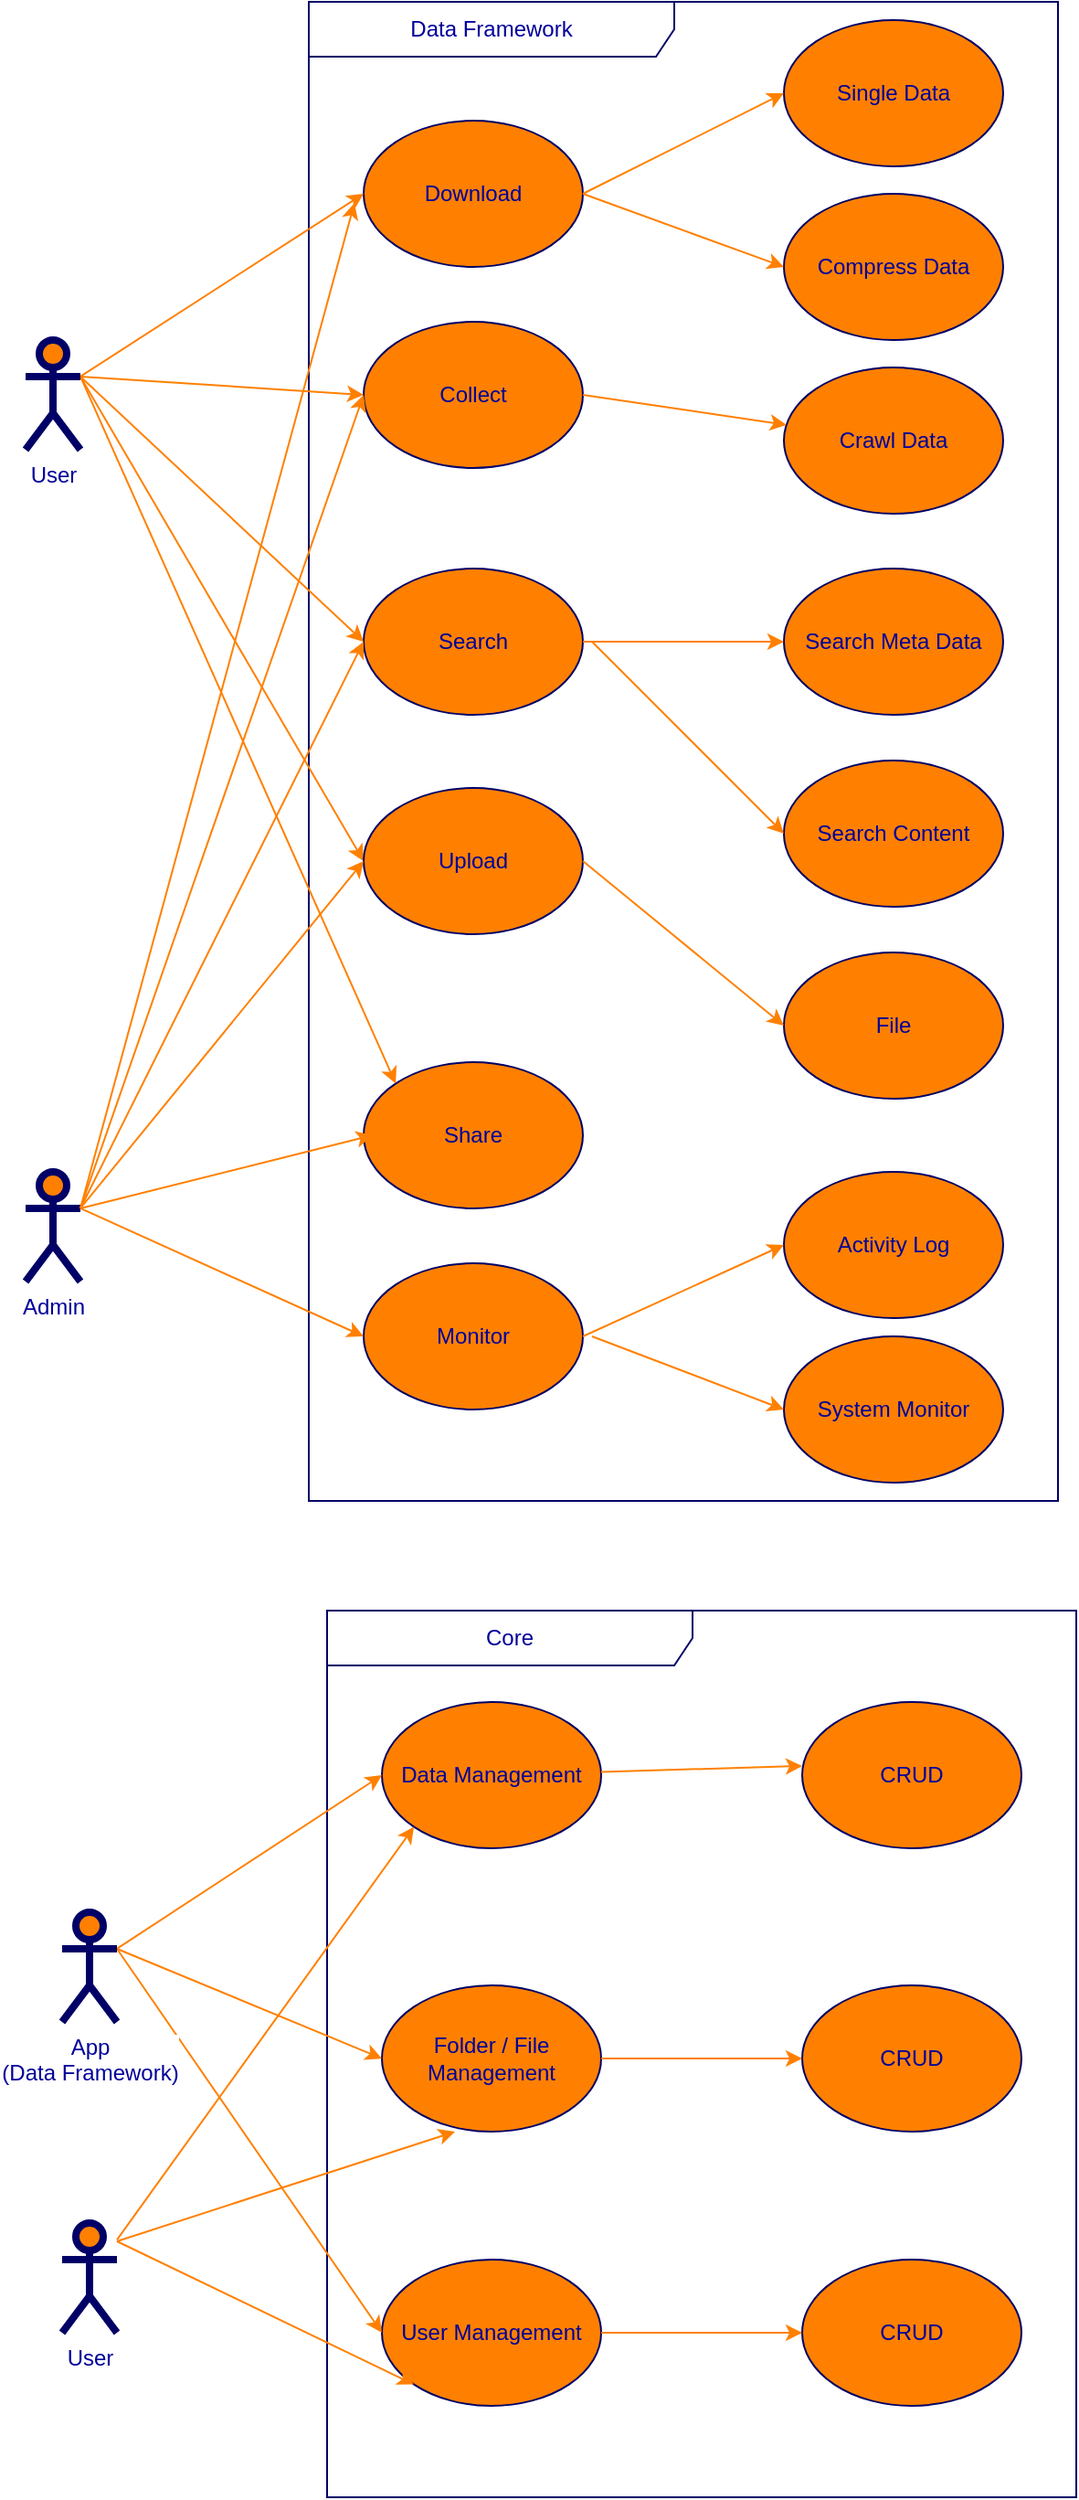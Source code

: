 <mxfile version="20.0.4" type="device"><diagram id="1cee9afd-dcdd-cf27-cb82-50d77dad4855" name="Page-1"><mxGraphModel dx="2844" dy="1588" grid="1" gridSize="10" guides="1" tooltips="1" connect="1" arrows="1" fold="1" page="1" pageScale="1" pageWidth="850" pageHeight="1100" math="0" shadow="0"><root><mxCell id="0"/><mxCell id="1" parent="0"/><mxCell id="c1cb8d76720eaeb-22" value="Data Framework" style="shape=umlFrame;whiteSpace=wrap;html=1;strokeWidth=1;fillColor=none;width=200;height=30;fontColor=#000099;strokeColor=#000066;" parent="1" vertex="1"><mxGeometry x="293" y="285" width="410" height="820" as="geometry"/></mxCell><mxCell id="c1cb8d76720eaeb-1" value="Download" style="ellipse;whiteSpace=wrap;html=1;fillColor=#FF8000;strokeColor=#000066;fontColor=#000099;" parent="1" vertex="1"><mxGeometry x="323" y="350" width="120" height="80" as="geometry"/></mxCell><mxCell id="c1cb8d76720eaeb-2" value="Collect" style="ellipse;whiteSpace=wrap;html=1;fillColor=#FF8000;strokeColor=#000066;fontColor=#000099;" parent="1" vertex="1"><mxGeometry x="323" y="460" width="120" height="80" as="geometry"/></mxCell><mxCell id="c1cb8d76720eaeb-3" value="Search" style="ellipse;whiteSpace=wrap;html=1;fillColor=#FF8000;strokeColor=#000066;fontColor=#000099;" parent="1" vertex="1"><mxGeometry x="323" y="595" width="120" height="80" as="geometry"/></mxCell><mxCell id="c1cb8d76720eaeb-4" value="Compress Data" style="ellipse;whiteSpace=wrap;html=1;fillColor=#FF8000;strokeColor=#000066;fontColor=#000099;" parent="1" vertex="1"><mxGeometry x="553" y="390" width="120" height="80" as="geometry"/></mxCell><mxCell id="c1cb8d76720eaeb-5" value="Single Data" style="ellipse;whiteSpace=wrap;html=1;fillColor=#FF8000;strokeColor=#000066;fontColor=#000099;" parent="1" vertex="1"><mxGeometry x="553" y="295" width="120" height="80" as="geometry"/></mxCell><mxCell id="c1cb8d76720eaeb-7" value="Share" style="ellipse;whiteSpace=wrap;html=1;fillColor=#FF8000;strokeColor=#000066;fontColor=#000099;" parent="1" vertex="1"><mxGeometry x="323" y="865" width="120" height="80" as="geometry"/></mxCell><mxCell id="c1cb8d76720eaeb-8" value="Crawl Data" style="ellipse;whiteSpace=wrap;html=1;fillColor=#FF8000;strokeColor=#000066;fontColor=#000099;" parent="1" vertex="1"><mxGeometry x="553" y="485" width="120" height="80" as="geometry"/></mxCell><mxCell id="c1cb8d76720eaeb-9" value="Search Content" style="ellipse;whiteSpace=wrap;html=1;fillColor=#FF8000;strokeColor=#000066;fontColor=#000099;" parent="1" vertex="1"><mxGeometry x="553" y="700" width="120" height="80" as="geometry"/></mxCell><mxCell id="c1cb8d76720eaeb-10" style="html=1;exitX=1;exitY=0.333;exitPerimeter=0;entryX=0;entryY=0.5;jettySize=auto;orthogonalLoop=1;fillColor=#f8cecc;strokeColor=#FF8000;curved=1;fontColor=#000099;" parent="1" source="c1cb8d76720eaeb-15" target="c1cb8d76720eaeb-1" edge="1"><mxGeometry relative="1" as="geometry"/></mxCell><mxCell id="c1cb8d76720eaeb-11" style="html=1;exitX=1;exitY=0.333;exitPerimeter=0;entryX=0;entryY=0.5;jettySize=auto;orthogonalLoop=1;curved=1;fontColor=#000099;strokeColor=#FF8000;" parent="1" source="c1cb8d76720eaeb-15" target="c1cb8d76720eaeb-2" edge="1"><mxGeometry relative="1" as="geometry"/></mxCell><mxCell id="c1cb8d76720eaeb-12" style="rounded=0;html=1;exitX=1;exitY=0.333;exitPerimeter=0;entryX=0;entryY=0.5;jettySize=auto;orthogonalLoop=1;fontColor=#000099;strokeColor=#FF8000;" parent="1" source="c1cb8d76720eaeb-15" target="c1cb8d76720eaeb-26" edge="1"><mxGeometry relative="1" as="geometry"/></mxCell><mxCell id="c1cb8d76720eaeb-13" style="edgeStyle=none;curved=1;html=1;exitX=1;exitY=0.333;exitPerimeter=0;entryX=0;entryY=0.5;jettySize=auto;orthogonalLoop=1;strokeColor=#FF8000;fontColor=#000099;" parent="1" source="c1cb8d76720eaeb-15" target="c1cb8d76720eaeb-3" edge="1"><mxGeometry relative="1" as="geometry"/></mxCell><mxCell id="c1cb8d76720eaeb-14" style="edgeStyle=none;curved=1;html=1;exitX=1;exitY=0.333;exitPerimeter=0;jettySize=auto;orthogonalLoop=1;strokeColor=#FF8000;entryX=0;entryY=0;fontColor=#000099;entryDx=0;entryDy=0;" parent="1" source="c1cb8d76720eaeb-15" target="c1cb8d76720eaeb-7" edge="1"><mxGeometry relative="1" as="geometry"><mxPoint x="323.0" y="795.0" as="targetPoint"/></mxGeometry></mxCell><mxCell id="c1cb8d76720eaeb-15" value="User" style="shape=umlActor;verticalLabelPosition=bottom;labelBackgroundColor=#ffffff;verticalAlign=top;html=1;strokeWidth=4;fillColor=#FF8000;strokeColor=#000066;fontColor=#000099;" parent="1" vertex="1"><mxGeometry x="138" y="470" width="30" height="60" as="geometry"/></mxCell><mxCell id="c1cb8d76720eaeb-20" value="Admin" style="shape=umlActor;verticalLabelPosition=bottom;labelBackgroundColor=#ffffff;verticalAlign=top;html=1;strokeWidth=4;fillColor=#FF8000;strokeColor=#000066;fontColor=#000099;" parent="1" vertex="1"><mxGeometry x="138" y="925" width="30" height="60" as="geometry"/></mxCell><mxCell id="c1cb8d76720eaeb-26" value="Upload" style="ellipse;whiteSpace=wrap;html=1;fillColor=#FF8000;strokeColor=#000066;fontColor=#000099;" parent="1" vertex="1"><mxGeometry x="323" y="715" width="120" height="80" as="geometry"/></mxCell><mxCell id="BCUzIWZ1qgrhbi1eUI2c-32" value="Core" style="shape=umlFrame;whiteSpace=wrap;html=1;strokeWidth=1;fillColor=none;width=200;height=30;fontColor=#000099;strokeColor=#000066;" vertex="1" parent="1"><mxGeometry x="303" y="1165" width="410" height="485" as="geometry"/></mxCell><mxCell id="BCUzIWZ1qgrhbi1eUI2c-33" value="Data Management" style="ellipse;whiteSpace=wrap;html=1;fillColor=#FF8000;strokeColor=#000066;fontColor=#000099;" vertex="1" parent="1"><mxGeometry x="333" y="1215" width="120" height="80" as="geometry"/></mxCell><mxCell id="BCUzIWZ1qgrhbi1eUI2c-34" value="Folder / File Management" style="ellipse;whiteSpace=wrap;html=1;fillColor=#FF8000;strokeColor=#000066;fontColor=#000099;" vertex="1" parent="1"><mxGeometry x="333" y="1370" width="120" height="80" as="geometry"/></mxCell><mxCell id="BCUzIWZ1qgrhbi1eUI2c-35" value="User Management" style="ellipse;whiteSpace=wrap;html=1;fillColor=#FF8000;strokeColor=#000066;fontColor=#000099;" vertex="1" parent="1"><mxGeometry x="333" y="1520" width="120" height="80" as="geometry"/></mxCell><mxCell id="BCUzIWZ1qgrhbi1eUI2c-36" value="CRUD" style="ellipse;whiteSpace=wrap;html=1;fillColor=#FF8000;strokeColor=#000066;fontColor=#000099;" vertex="1" parent="1"><mxGeometry x="563" y="1370" width="120" height="80" as="geometry"/></mxCell><mxCell id="BCUzIWZ1qgrhbi1eUI2c-37" value="CRUD" style="ellipse;whiteSpace=wrap;html=1;fillColor=#FF8000;strokeColor=#000066;fontColor=#000099;" vertex="1" parent="1"><mxGeometry x="563" y="1215" width="120" height="80" as="geometry"/></mxCell><mxCell id="BCUzIWZ1qgrhbi1eUI2c-38" value="CRUD" style="ellipse;whiteSpace=wrap;html=1;fillColor=#FF8000;strokeColor=#000066;fontColor=#000099;" vertex="1" parent="1"><mxGeometry x="563" y="1520" width="120" height="80" as="geometry"/></mxCell><mxCell id="BCUzIWZ1qgrhbi1eUI2c-39" style="html=1;exitX=1;exitY=0.333;exitPerimeter=0;entryX=0;entryY=0.5;jettySize=auto;orthogonalLoop=1;fillColor=#f8cecc;strokeColor=#FF8000;curved=1;fontColor=#000099;" edge="1" parent="1" source="BCUzIWZ1qgrhbi1eUI2c-42" target="BCUzIWZ1qgrhbi1eUI2c-33"><mxGeometry relative="1" as="geometry"/></mxCell><mxCell id="BCUzIWZ1qgrhbi1eUI2c-40" style="html=1;exitX=1;exitY=0.333;exitPerimeter=0;entryX=0;entryY=0.5;jettySize=auto;orthogonalLoop=1;curved=1;fontColor=#000099;strokeColor=#FF8000;" edge="1" parent="1" source="BCUzIWZ1qgrhbi1eUI2c-42" target="BCUzIWZ1qgrhbi1eUI2c-34"><mxGeometry relative="1" as="geometry"/></mxCell><mxCell id="BCUzIWZ1qgrhbi1eUI2c-41" style="edgeStyle=none;curved=1;html=1;exitX=1;exitY=0.333;exitPerimeter=0;entryX=0;entryY=0.5;jettySize=auto;orthogonalLoop=1;strokeColor=#FF8000;fontColor=#000099;" edge="1" parent="1" source="BCUzIWZ1qgrhbi1eUI2c-42" target="BCUzIWZ1qgrhbi1eUI2c-35"><mxGeometry relative="1" as="geometry"/></mxCell><mxCell id="BCUzIWZ1qgrhbi1eUI2c-42" value="App&lt;br&gt;(Data Framework)" style="shape=umlActor;verticalLabelPosition=bottom;labelBackgroundColor=#ffffff;verticalAlign=top;html=1;strokeWidth=4;fillColor=#FF8000;strokeColor=#000066;fontColor=#000099;" vertex="1" parent="1"><mxGeometry x="158" y="1330" width="30" height="60" as="geometry"/></mxCell><mxCell id="BCUzIWZ1qgrhbi1eUI2c-43" value="User" style="shape=umlActor;verticalLabelPosition=bottom;labelBackgroundColor=#ffffff;verticalAlign=top;html=1;strokeWidth=4;fillColor=#FF8000;strokeColor=#000066;fontColor=#000099;" vertex="1" parent="1"><mxGeometry x="158" y="1500" width="30" height="60" as="geometry"/></mxCell><mxCell id="BCUzIWZ1qgrhbi1eUI2c-44" style="html=1;entryX=0;entryY=0.5;jettySize=auto;orthogonalLoop=1;fillColor=#f8cecc;strokeColor=#FF8000;curved=1;fontColor=#000099;" edge="1" parent="1" source="BCUzIWZ1qgrhbi1eUI2c-33"><mxGeometry relative="1" as="geometry"><mxPoint x="418" y="1345" as="sourcePoint"/><mxPoint x="563" y="1250" as="targetPoint"/></mxGeometry></mxCell><mxCell id="BCUzIWZ1qgrhbi1eUI2c-45" style="html=1;exitX=1;exitY=0.5;jettySize=auto;orthogonalLoop=1;curved=1;fontColor=#000099;strokeColor=#FF8000;exitDx=0;exitDy=0;" edge="1" parent="1" source="BCUzIWZ1qgrhbi1eUI2c-34" target="BCUzIWZ1qgrhbi1eUI2c-36"><mxGeometry relative="1" as="geometry"><mxPoint x="198" y="1360" as="sourcePoint"/><mxPoint x="343" y="1420" as="targetPoint"/></mxGeometry></mxCell><mxCell id="BCUzIWZ1qgrhbi1eUI2c-46" style="html=1;exitX=1;exitY=0.5;entryX=0;entryY=0.5;jettySize=auto;orthogonalLoop=1;curved=1;fontColor=#000099;strokeColor=#FF8000;entryDx=0;entryDy=0;exitDx=0;exitDy=0;" edge="1" parent="1" source="BCUzIWZ1qgrhbi1eUI2c-35" target="BCUzIWZ1qgrhbi1eUI2c-38"><mxGeometry relative="1" as="geometry"><mxPoint x="208" y="1370" as="sourcePoint"/><mxPoint x="353" y="1430" as="targetPoint"/></mxGeometry></mxCell><mxCell id="BCUzIWZ1qgrhbi1eUI2c-47" style="html=1;entryX=0;entryY=1;jettySize=auto;orthogonalLoop=1;curved=1;fontColor=#000099;strokeColor=#FF8000;entryDx=0;entryDy=0;" edge="1" parent="1" source="BCUzIWZ1qgrhbi1eUI2c-43" target="BCUzIWZ1qgrhbi1eUI2c-33"><mxGeometry relative="1" as="geometry"><mxPoint x="218" y="1380" as="sourcePoint"/><mxPoint x="363" y="1440" as="targetPoint"/></mxGeometry></mxCell><mxCell id="BCUzIWZ1qgrhbi1eUI2c-48" style="html=1;entryX=0;entryY=0.5;jettySize=auto;orthogonalLoop=1;curved=1;fontColor=#000099;strokeColor=#FF8000;" edge="1" parent="1"><mxGeometry relative="1" as="geometry"><mxPoint x="188" y="1510" as="sourcePoint"/><mxPoint x="373" y="1450" as="targetPoint"/></mxGeometry></mxCell><mxCell id="BCUzIWZ1qgrhbi1eUI2c-49" style="html=1;entryX=0;entryY=1;jettySize=auto;orthogonalLoop=1;curved=1;fontColor=#000099;strokeColor=#FF8000;entryDx=0;entryDy=0;" edge="1" parent="1" target="BCUzIWZ1qgrhbi1eUI2c-35"><mxGeometry relative="1" as="geometry"><mxPoint x="188" y="1510" as="sourcePoint"/><mxPoint x="383" y="1460" as="targetPoint"/></mxGeometry></mxCell><mxCell id="BCUzIWZ1qgrhbi1eUI2c-51" value="Monitor" style="ellipse;whiteSpace=wrap;html=1;fillColor=#FF8000;strokeColor=#000066;fontColor=#000099;" vertex="1" parent="1"><mxGeometry x="323" y="975" width="120" height="80" as="geometry"/></mxCell><mxCell id="BCUzIWZ1qgrhbi1eUI2c-52" value="Search Meta Data" style="ellipse;whiteSpace=wrap;html=1;fillColor=#FF8000;strokeColor=#000066;fontColor=#000099;" vertex="1" parent="1"><mxGeometry x="553" y="595" width="120" height="80" as="geometry"/></mxCell><mxCell id="BCUzIWZ1qgrhbi1eUI2c-53" value="File" style="ellipse;whiteSpace=wrap;html=1;fillColor=#FF8000;strokeColor=#000066;fontColor=#000099;" vertex="1" parent="1"><mxGeometry x="553" y="805" width="120" height="80" as="geometry"/></mxCell><mxCell id="BCUzIWZ1qgrhbi1eUI2c-54" value="Activity Log" style="ellipse;whiteSpace=wrap;html=1;fillColor=#FF8000;strokeColor=#000066;fontColor=#000099;" vertex="1" parent="1"><mxGeometry x="553" y="925" width="120" height="80" as="geometry"/></mxCell><mxCell id="BCUzIWZ1qgrhbi1eUI2c-55" value="System Monitor" style="ellipse;whiteSpace=wrap;html=1;fillColor=#FF8000;strokeColor=#000066;fontColor=#000099;" vertex="1" parent="1"><mxGeometry x="553" y="1015" width="120" height="80" as="geometry"/></mxCell><mxCell id="BCUzIWZ1qgrhbi1eUI2c-56" style="edgeStyle=none;curved=1;html=1;exitX=1;exitY=0.5;jettySize=auto;orthogonalLoop=1;strokeColor=#FF8000;entryX=0;entryY=0.5;fontColor=#000099;exitDx=0;exitDy=0;entryDx=0;entryDy=0;" edge="1" parent="1" source="c1cb8d76720eaeb-1" target="c1cb8d76720eaeb-5"><mxGeometry relative="1" as="geometry"><mxPoint x="178" y="500" as="sourcePoint"/><mxPoint x="333.0" y="760.0" as="targetPoint"/></mxGeometry></mxCell><mxCell id="BCUzIWZ1qgrhbi1eUI2c-57" style="edgeStyle=none;curved=1;html=1;exitX=1;exitY=0.5;jettySize=auto;orthogonalLoop=1;strokeColor=#FF8000;entryX=0;entryY=0.5;fontColor=#000099;exitDx=0;exitDy=0;entryDx=0;entryDy=0;" edge="1" parent="1" source="c1cb8d76720eaeb-1" target="c1cb8d76720eaeb-4"><mxGeometry relative="1" as="geometry"><mxPoint x="453.0" y="400" as="sourcePoint"/><mxPoint x="563.0" y="345" as="targetPoint"/></mxGeometry></mxCell><mxCell id="BCUzIWZ1qgrhbi1eUI2c-58" style="edgeStyle=none;curved=1;html=1;exitX=1;exitY=0.5;jettySize=auto;orthogonalLoop=1;strokeColor=#FF8000;fontColor=#000099;exitDx=0;exitDy=0;" edge="1" parent="1" source="c1cb8d76720eaeb-2" target="c1cb8d76720eaeb-8"><mxGeometry relative="1" as="geometry"><mxPoint x="463.0" y="410" as="sourcePoint"/><mxPoint x="573.0" y="355" as="targetPoint"/></mxGeometry></mxCell><mxCell id="BCUzIWZ1qgrhbi1eUI2c-59" style="edgeStyle=none;curved=1;html=1;exitX=1;exitY=0.5;jettySize=auto;orthogonalLoop=1;strokeColor=#FF8000;fontColor=#000099;exitDx=0;exitDy=0;" edge="1" parent="1" source="c1cb8d76720eaeb-3" target="BCUzIWZ1qgrhbi1eUI2c-52"><mxGeometry relative="1" as="geometry"><mxPoint x="473.0" y="420" as="sourcePoint"/><mxPoint x="583.0" y="365" as="targetPoint"/></mxGeometry></mxCell><mxCell id="BCUzIWZ1qgrhbi1eUI2c-60" style="edgeStyle=none;curved=1;html=1;jettySize=auto;orthogonalLoop=1;strokeColor=#FF8000;entryX=0;entryY=0.5;fontColor=#000099;entryDx=0;entryDy=0;" edge="1" parent="1" target="c1cb8d76720eaeb-9"><mxGeometry relative="1" as="geometry"><mxPoint x="448" y="635" as="sourcePoint"/><mxPoint x="593.0" y="375" as="targetPoint"/></mxGeometry></mxCell><mxCell id="BCUzIWZ1qgrhbi1eUI2c-61" style="edgeStyle=none;curved=1;html=1;exitX=1;exitY=0.5;jettySize=auto;orthogonalLoop=1;strokeColor=#FF8000;entryX=0;entryY=0.5;fontColor=#000099;exitDx=0;exitDy=0;entryDx=0;entryDy=0;" edge="1" parent="1" source="c1cb8d76720eaeb-26" target="BCUzIWZ1qgrhbi1eUI2c-53"><mxGeometry relative="1" as="geometry"><mxPoint x="493.0" y="440" as="sourcePoint"/><mxPoint x="603.0" y="385" as="targetPoint"/></mxGeometry></mxCell><mxCell id="BCUzIWZ1qgrhbi1eUI2c-62" style="edgeStyle=none;curved=1;html=1;exitX=1;exitY=0.5;jettySize=auto;orthogonalLoop=1;strokeColor=#FF8000;entryX=0;entryY=0.5;fontColor=#000099;exitDx=0;exitDy=0;entryDx=0;entryDy=0;" edge="1" parent="1" source="BCUzIWZ1qgrhbi1eUI2c-51" target="BCUzIWZ1qgrhbi1eUI2c-54"><mxGeometry relative="1" as="geometry"><mxPoint x="503.0" y="450" as="sourcePoint"/><mxPoint x="613.0" y="395" as="targetPoint"/></mxGeometry></mxCell><mxCell id="BCUzIWZ1qgrhbi1eUI2c-63" style="edgeStyle=none;curved=1;html=1;jettySize=auto;orthogonalLoop=1;strokeColor=#FF8000;entryX=0;entryY=0.5;fontColor=#000099;entryDx=0;entryDy=0;" edge="1" parent="1" target="BCUzIWZ1qgrhbi1eUI2c-55"><mxGeometry relative="1" as="geometry"><mxPoint x="448" y="1015" as="sourcePoint"/><mxPoint x="623.0" y="405" as="targetPoint"/></mxGeometry></mxCell><mxCell id="BCUzIWZ1qgrhbi1eUI2c-64" style="edgeStyle=none;curved=1;html=1;exitX=1;exitY=0.333;exitPerimeter=0;jettySize=auto;orthogonalLoop=1;strokeColor=#FF8000;entryX=0;entryY=0.5;fontColor=#000099;entryDx=0;entryDy=0;exitDx=0;exitDy=0;" edge="1" parent="1" source="c1cb8d76720eaeb-20" target="BCUzIWZ1qgrhbi1eUI2c-51"><mxGeometry relative="1" as="geometry"><mxPoint x="178" y="500" as="sourcePoint"/><mxPoint x="350.574" y="886.716" as="targetPoint"/></mxGeometry></mxCell><mxCell id="BCUzIWZ1qgrhbi1eUI2c-65" style="edgeStyle=none;curved=1;html=1;exitX=1;exitY=0.333;exitPerimeter=0;jettySize=auto;orthogonalLoop=1;strokeColor=#FF8000;fontColor=#000099;exitDx=0;exitDy=0;" edge="1" parent="1" source="c1cb8d76720eaeb-20"><mxGeometry relative="1" as="geometry"><mxPoint x="188" y="510" as="sourcePoint"/><mxPoint x="328" y="905" as="targetPoint"/></mxGeometry></mxCell><mxCell id="BCUzIWZ1qgrhbi1eUI2c-66" style="edgeStyle=none;curved=1;html=1;exitX=1;exitY=0.333;exitPerimeter=0;jettySize=auto;orthogonalLoop=1;strokeColor=#FF8000;entryX=0;entryY=0.5;fontColor=#000099;entryDx=0;entryDy=0;exitDx=0;exitDy=0;" edge="1" parent="1" source="c1cb8d76720eaeb-20" target="c1cb8d76720eaeb-26"><mxGeometry relative="1" as="geometry"><mxPoint x="198" y="520" as="sourcePoint"/><mxPoint x="370.574" y="906.716" as="targetPoint"/></mxGeometry></mxCell><mxCell id="BCUzIWZ1qgrhbi1eUI2c-67" style="edgeStyle=none;curved=1;html=1;exitX=1;exitY=0.333;exitPerimeter=0;jettySize=auto;orthogonalLoop=1;strokeColor=#FF8000;entryX=0;entryY=0.5;fontColor=#000099;entryDx=0;entryDy=0;exitDx=0;exitDy=0;" edge="1" parent="1" source="c1cb8d76720eaeb-20" target="c1cb8d76720eaeb-3"><mxGeometry relative="1" as="geometry"><mxPoint x="208" y="530" as="sourcePoint"/><mxPoint x="380.574" y="916.716" as="targetPoint"/></mxGeometry></mxCell><mxCell id="BCUzIWZ1qgrhbi1eUI2c-68" style="edgeStyle=none;curved=1;html=1;exitX=1;exitY=0.333;exitPerimeter=0;jettySize=auto;orthogonalLoop=1;strokeColor=#FF8000;entryX=0;entryY=0.5;fontColor=#000099;entryDx=0;entryDy=0;exitDx=0;exitDy=0;" edge="1" parent="1" source="c1cb8d76720eaeb-20" target="c1cb8d76720eaeb-2"><mxGeometry relative="1" as="geometry"><mxPoint x="218" y="540" as="sourcePoint"/><mxPoint x="390.574" y="926.716" as="targetPoint"/></mxGeometry></mxCell><mxCell id="BCUzIWZ1qgrhbi1eUI2c-69" style="edgeStyle=none;curved=1;html=1;exitX=1;exitY=0.333;exitPerimeter=0;jettySize=auto;orthogonalLoop=1;strokeColor=#FF8000;fontColor=#000099;exitDx=0;exitDy=0;" edge="1" parent="1" source="c1cb8d76720eaeb-20"><mxGeometry relative="1" as="geometry"><mxPoint x="228" y="550" as="sourcePoint"/><mxPoint x="318" y="395" as="targetPoint"/></mxGeometry></mxCell></root></mxGraphModel></diagram></mxfile>